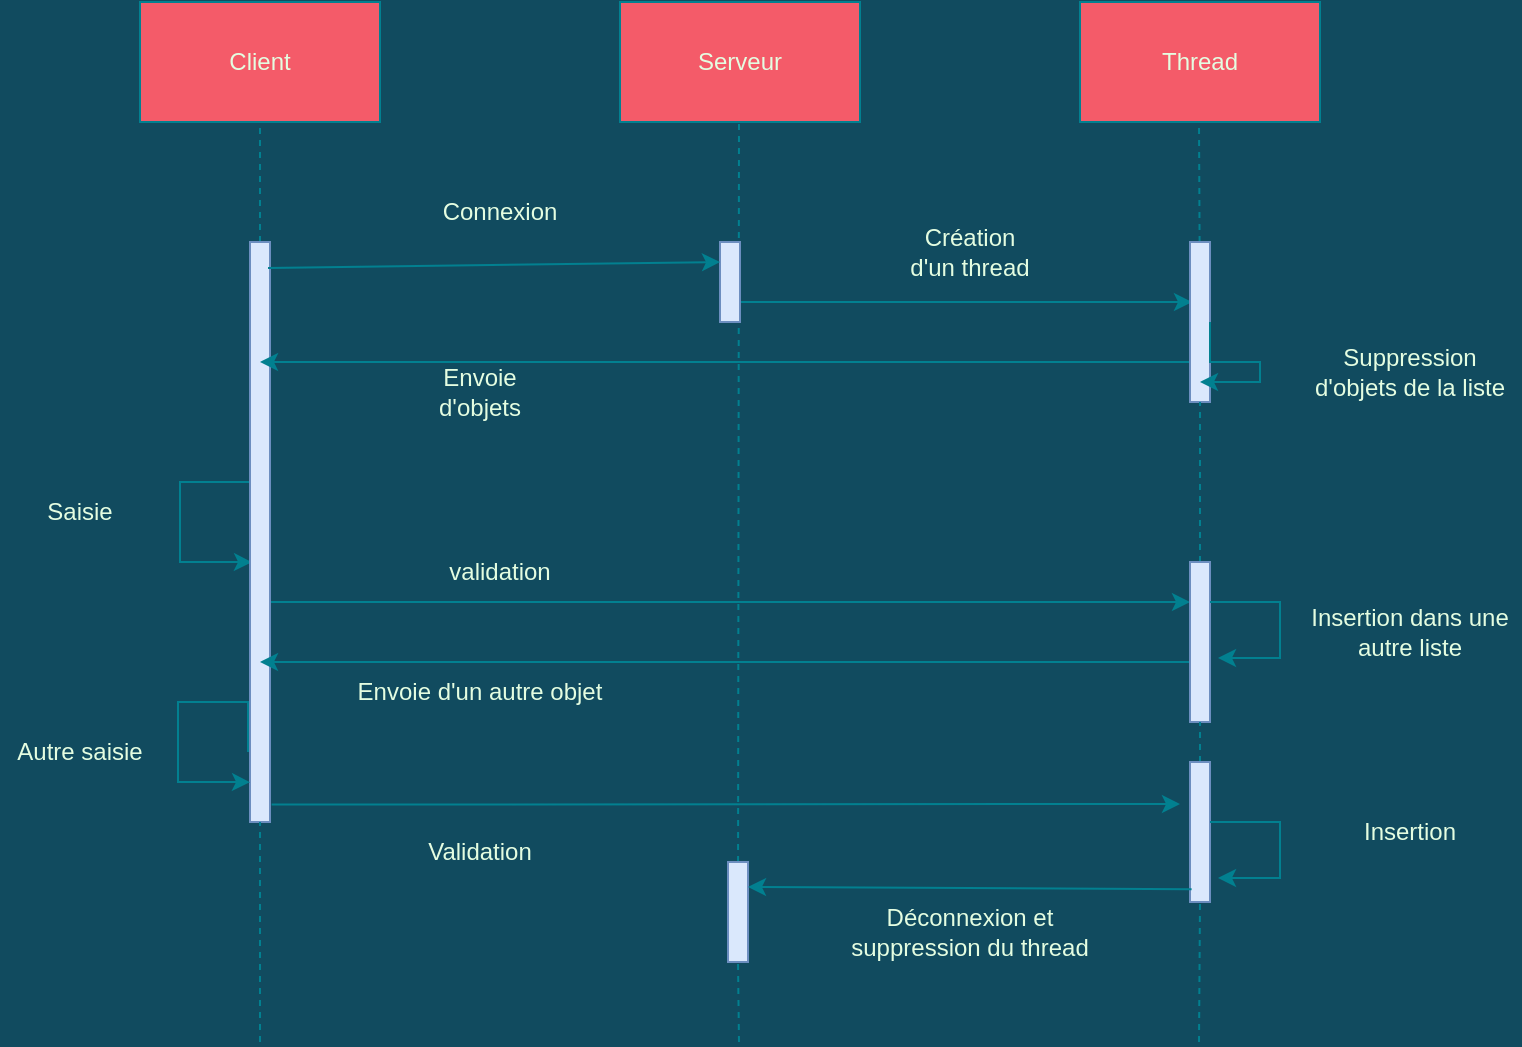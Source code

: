 <mxfile version="20.4.2"><diagram id="Y3-iPxIdO4Fws9W7ymhf" name="Page-1"><mxGraphModel dx="949" dy="658" grid="1" gridSize="10" guides="1" tooltips="1" connect="1" arrows="1" fold="1" page="1" pageScale="1" pageWidth="827" pageHeight="1169" background="#114B5F" math="0" shadow="0"><root><mxCell id="0"/><mxCell id="1" parent="0"/><mxCell id="qfKcD5JV3b96pBhKZ_a7-1" value="Client" style="rounded=0;whiteSpace=wrap;html=1;fillColor=#F45B69;strokeColor=#028090;fontColor=#E4FDE1;" vertex="1" parent="1"><mxGeometry x="110" y="40" width="120" height="60" as="geometry"/></mxCell><mxCell id="qfKcD5JV3b96pBhKZ_a7-2" value="Serveur" style="rounded=0;whiteSpace=wrap;html=1;fillColor=#F45B69;strokeColor=#028090;fontColor=#E4FDE1;" vertex="1" parent="1"><mxGeometry x="350" y="40" width="120" height="60" as="geometry"/></mxCell><mxCell id="qfKcD5JV3b96pBhKZ_a7-3" value="Thread" style="rounded=0;whiteSpace=wrap;html=1;fillColor=#F45B69;strokeColor=#028090;fontColor=#E4FDE1;" vertex="1" parent="1"><mxGeometry x="580" y="40" width="120" height="60" as="geometry"/></mxCell><mxCell id="qfKcD5JV3b96pBhKZ_a7-5" value="" style="endArrow=none;dashed=1;html=1;rounded=0;entryX=0.5;entryY=1;entryDx=0;entryDy=0;labelBackgroundColor=#114B5F;strokeColor=#028090;fontColor=#E4FDE1;startArrow=none;" edge="1" parent="1" source="qfKcD5JV3b96pBhKZ_a7-8" target="qfKcD5JV3b96pBhKZ_a7-1"><mxGeometry width="50" height="50" relative="1" as="geometry"><mxPoint x="170" y="560" as="sourcePoint"/><mxPoint x="380" y="370" as="targetPoint"/></mxGeometry></mxCell><mxCell id="qfKcD5JV3b96pBhKZ_a7-6" value="" style="endArrow=none;dashed=1;html=1;rounded=0;entryX=0.5;entryY=1;entryDx=0;entryDy=0;labelBackgroundColor=#114B5F;strokeColor=#028090;fontColor=#E4FDE1;startArrow=none;" edge="1" parent="1" source="qfKcD5JV3b96pBhKZ_a7-38"><mxGeometry width="50" height="50" relative="1" as="geometry"><mxPoint x="409.5" y="560" as="sourcePoint"/><mxPoint x="409.5" y="100" as="targetPoint"/></mxGeometry></mxCell><mxCell id="qfKcD5JV3b96pBhKZ_a7-7" value="" style="endArrow=none;dashed=1;html=1;rounded=0;entryX=0.5;entryY=1;entryDx=0;entryDy=0;labelBackgroundColor=#114B5F;strokeColor=#028090;fontColor=#E4FDE1;startArrow=none;" edge="1" parent="1" source="qfKcD5JV3b96pBhKZ_a7-14"><mxGeometry width="50" height="50" relative="1" as="geometry"><mxPoint x="639.5" y="560" as="sourcePoint"/><mxPoint x="639.5" y="100" as="targetPoint"/></mxGeometry></mxCell><mxCell id="qfKcD5JV3b96pBhKZ_a7-25" style="edgeStyle=orthogonalEdgeStyle;rounded=0;orthogonalLoop=1;jettySize=auto;html=1;exitX=1;exitY=0.75;exitDx=0;exitDy=0;strokeColor=#028090;fontColor=#E4FDE1;startSize=8;fillColor=#F45B69;entryX=0;entryY=0.25;entryDx=0;entryDy=0;" edge="1" parent="1" source="qfKcD5JV3b96pBhKZ_a7-8" target="qfKcD5JV3b96pBhKZ_a7-24"><mxGeometry relative="1" as="geometry"><mxPoint x="630" y="340" as="targetPoint"/><Array as="points"><mxPoint x="175" y="340"/></Array></mxGeometry></mxCell><mxCell id="qfKcD5JV3b96pBhKZ_a7-29" style="edgeStyle=orthogonalEdgeStyle;rounded=0;orthogonalLoop=1;jettySize=auto;html=1;exitX=0;exitY=0.5;exitDx=0;exitDy=0;strokeColor=#028090;fontColor=#E4FDE1;startSize=8;fillColor=#F45B69;entryX=0.1;entryY=0.552;entryDx=0;entryDy=0;entryPerimeter=0;" edge="1" parent="1" source="qfKcD5JV3b96pBhKZ_a7-8" target="qfKcD5JV3b96pBhKZ_a7-8"><mxGeometry relative="1" as="geometry"><mxPoint x="160" y="370" as="targetPoint"/><Array as="points"><mxPoint x="165" y="280"/><mxPoint x="130" y="280"/><mxPoint x="130" y="320"/><mxPoint x="160" y="320"/><mxPoint x="160" y="320"/></Array></mxGeometry></mxCell><mxCell id="qfKcD5JV3b96pBhKZ_a7-8" value="" style="rounded=0;whiteSpace=wrap;html=1;fillColor=#dae8fc;strokeColor=#6c8ebf;" vertex="1" parent="1"><mxGeometry x="165" y="160" width="10" height="290" as="geometry"/></mxCell><mxCell id="qfKcD5JV3b96pBhKZ_a7-9" value="" style="endArrow=none;dashed=1;html=1;rounded=0;entryX=0.5;entryY=1;entryDx=0;entryDy=0;labelBackgroundColor=#114B5F;strokeColor=#028090;fontColor=#E4FDE1;" edge="1" parent="1" target="qfKcD5JV3b96pBhKZ_a7-8"><mxGeometry width="50" height="50" relative="1" as="geometry"><mxPoint x="170" y="560" as="sourcePoint"/><mxPoint x="170" y="100" as="targetPoint"/></mxGeometry></mxCell><mxCell id="qfKcD5JV3b96pBhKZ_a7-16" style="edgeStyle=orthogonalEdgeStyle;rounded=0;orthogonalLoop=1;jettySize=auto;html=1;exitX=1;exitY=0.75;exitDx=0;exitDy=0;entryX=0.1;entryY=0.375;entryDx=0;entryDy=0;entryPerimeter=0;strokeColor=#028090;fontColor=#E4FDE1;startSize=8;fillColor=#F45B69;" edge="1" parent="1" source="qfKcD5JV3b96pBhKZ_a7-10" target="qfKcD5JV3b96pBhKZ_a7-14"><mxGeometry relative="1" as="geometry"/></mxCell><mxCell id="qfKcD5JV3b96pBhKZ_a7-10" value="" style="rounded=0;whiteSpace=wrap;html=1;fillColor=#dae8fc;strokeColor=#6c8ebf;" vertex="1" parent="1"><mxGeometry x="400" y="160" width="10" height="40" as="geometry"/></mxCell><mxCell id="qfKcD5JV3b96pBhKZ_a7-11" value="" style="endArrow=classic;html=1;rounded=0;strokeColor=#028090;fontColor=#E4FDE1;startSize=8;fillColor=#F45B69;entryX=0;entryY=0.25;entryDx=0;entryDy=0;exitX=0.9;exitY=0.045;exitDx=0;exitDy=0;exitPerimeter=0;" edge="1" parent="1" source="qfKcD5JV3b96pBhKZ_a7-8" target="qfKcD5JV3b96pBhKZ_a7-10"><mxGeometry width="50" height="50" relative="1" as="geometry"><mxPoint x="180" y="170" as="sourcePoint"/><mxPoint x="440" y="360" as="targetPoint"/></mxGeometry></mxCell><mxCell id="qfKcD5JV3b96pBhKZ_a7-12" value="Connexion" style="text;html=1;strokeColor=none;fillColor=none;align=center;verticalAlign=middle;whiteSpace=wrap;rounded=0;fontColor=#E4FDE1;" vertex="1" parent="1"><mxGeometry x="260" y="130" width="60" height="30" as="geometry"/></mxCell><mxCell id="qfKcD5JV3b96pBhKZ_a7-17" style="edgeStyle=orthogonalEdgeStyle;rounded=0;orthogonalLoop=1;jettySize=auto;html=1;exitX=0;exitY=0.75;exitDx=0;exitDy=0;strokeColor=#028090;fontColor=#E4FDE1;startSize=8;fillColor=#F45B69;" edge="1" parent="1" source="qfKcD5JV3b96pBhKZ_a7-14"><mxGeometry relative="1" as="geometry"><mxPoint x="170" y="220" as="targetPoint"/><Array as="points"><mxPoint x="560" y="220"/><mxPoint x="560" y="220"/></Array></mxGeometry></mxCell><mxCell id="qfKcD5JV3b96pBhKZ_a7-14" value="" style="rounded=0;whiteSpace=wrap;html=1;fillColor=#dae8fc;strokeColor=#6c8ebf;" vertex="1" parent="1"><mxGeometry x="635" y="160" width="10" height="80" as="geometry"/></mxCell><mxCell id="qfKcD5JV3b96pBhKZ_a7-15" value="" style="endArrow=none;dashed=1;html=1;rounded=0;entryX=0.5;entryY=1;entryDx=0;entryDy=0;labelBackgroundColor=#114B5F;strokeColor=#028090;fontColor=#E4FDE1;startArrow=none;" edge="1" parent="1" source="qfKcD5JV3b96pBhKZ_a7-24" target="qfKcD5JV3b96pBhKZ_a7-14"><mxGeometry width="50" height="50" relative="1" as="geometry"><mxPoint x="639.5" y="560" as="sourcePoint"/><mxPoint x="639.5" y="100" as="targetPoint"/></mxGeometry></mxCell><mxCell id="qfKcD5JV3b96pBhKZ_a7-19" style="edgeStyle=orthogonalEdgeStyle;rounded=0;orthogonalLoop=1;jettySize=auto;html=1;exitX=1;exitY=0.5;exitDx=0;exitDy=0;strokeColor=#028090;fontColor=#E4FDE1;startSize=8;fillColor=#F45B69;" edge="1" parent="1" source="qfKcD5JV3b96pBhKZ_a7-14"><mxGeometry relative="1" as="geometry"><mxPoint x="640" y="230" as="targetPoint"/><Array as="points"><mxPoint x="645" y="220"/><mxPoint x="670" y="220"/><mxPoint x="670" y="230"/></Array></mxGeometry></mxCell><mxCell id="qfKcD5JV3b96pBhKZ_a7-20" value="Envoie d'objets" style="text;html=1;strokeColor=none;fillColor=none;align=center;verticalAlign=middle;whiteSpace=wrap;rounded=0;fontColor=#E4FDE1;" vertex="1" parent="1"><mxGeometry x="250" y="220" width="60" height="30" as="geometry"/></mxCell><mxCell id="qfKcD5JV3b96pBhKZ_a7-21" value="Suppression d'objets de la liste" style="text;html=1;strokeColor=none;fillColor=none;align=center;verticalAlign=middle;whiteSpace=wrap;rounded=0;fontColor=#E4FDE1;" vertex="1" parent="1"><mxGeometry x="690" y="210" width="110" height="30" as="geometry"/></mxCell><mxCell id="qfKcD5JV3b96pBhKZ_a7-22" value="Création d'un thread" style="text;html=1;strokeColor=none;fillColor=none;align=center;verticalAlign=middle;whiteSpace=wrap;rounded=0;fontColor=#E4FDE1;" vertex="1" parent="1"><mxGeometry x="490" y="150" width="70" height="30" as="geometry"/></mxCell><mxCell id="qfKcD5JV3b96pBhKZ_a7-28" style="edgeStyle=orthogonalEdgeStyle;rounded=0;orthogonalLoop=1;jettySize=auto;html=1;exitX=0;exitY=0.75;exitDx=0;exitDy=0;strokeColor=#028090;fontColor=#E4FDE1;startSize=8;fillColor=#F45B69;" edge="1" parent="1" source="qfKcD5JV3b96pBhKZ_a7-24"><mxGeometry relative="1" as="geometry"><mxPoint x="170" y="370" as="targetPoint"/><Array as="points"><mxPoint x="635" y="370"/><mxPoint x="180" y="370"/></Array></mxGeometry></mxCell><mxCell id="qfKcD5JV3b96pBhKZ_a7-24" value="" style="rounded=0;whiteSpace=wrap;html=1;fillColor=#dae8fc;strokeColor=#6c8ebf;" vertex="1" parent="1"><mxGeometry x="635" y="320" width="10" height="80" as="geometry"/></mxCell><mxCell id="qfKcD5JV3b96pBhKZ_a7-26" value="" style="endArrow=none;dashed=1;html=1;rounded=0;entryX=0.5;entryY=1;entryDx=0;entryDy=0;labelBackgroundColor=#114B5F;strokeColor=#028090;fontColor=#E4FDE1;startArrow=none;" edge="1" parent="1" source="qfKcD5JV3b96pBhKZ_a7-33" target="qfKcD5JV3b96pBhKZ_a7-24"><mxGeometry width="50" height="50" relative="1" as="geometry"><mxPoint x="639.5" y="560" as="sourcePoint"/><mxPoint x="640" y="240" as="targetPoint"/></mxGeometry></mxCell><mxCell id="qfKcD5JV3b96pBhKZ_a7-27" style="edgeStyle=orthogonalEdgeStyle;rounded=0;orthogonalLoop=1;jettySize=auto;html=1;exitX=1;exitY=0.25;exitDx=0;exitDy=0;entryX=1.4;entryY=0.6;entryDx=0;entryDy=0;entryPerimeter=0;strokeColor=#028090;fontColor=#E4FDE1;startSize=8;fillColor=#F45B69;" edge="1" parent="1" source="qfKcD5JV3b96pBhKZ_a7-24" target="qfKcD5JV3b96pBhKZ_a7-24"><mxGeometry relative="1" as="geometry"><Array as="points"><mxPoint x="680" y="340"/><mxPoint x="680" y="368"/></Array></mxGeometry></mxCell><mxCell id="qfKcD5JV3b96pBhKZ_a7-32" style="edgeStyle=orthogonalEdgeStyle;rounded=0;orthogonalLoop=1;jettySize=auto;html=1;exitX=0;exitY=0.5;exitDx=0;exitDy=0;strokeColor=#028090;fontColor=#E4FDE1;startSize=8;fillColor=#F45B69;entryX=0.1;entryY=0.552;entryDx=0;entryDy=0;entryPerimeter=0;" edge="1" parent="1"><mxGeometry relative="1" as="geometry"><mxPoint x="165" y="430.08" as="targetPoint"/><mxPoint x="164" y="415" as="sourcePoint"/><Array as="points"><mxPoint x="164" y="390"/><mxPoint x="129" y="390"/><mxPoint x="129" y="430"/><mxPoint x="159" y="430"/><mxPoint x="159" y="430"/></Array></mxGeometry></mxCell><mxCell id="qfKcD5JV3b96pBhKZ_a7-33" value="" style="rounded=0;whiteSpace=wrap;html=1;fillColor=#dae8fc;strokeColor=#6c8ebf;" vertex="1" parent="1"><mxGeometry x="635" y="420" width="10" height="70" as="geometry"/></mxCell><mxCell id="qfKcD5JV3b96pBhKZ_a7-34" value="" style="endArrow=none;dashed=1;html=1;rounded=0;entryX=0.5;entryY=1;entryDx=0;entryDy=0;labelBackgroundColor=#114B5F;strokeColor=#028090;fontColor=#E4FDE1;" edge="1" parent="1" target="qfKcD5JV3b96pBhKZ_a7-33"><mxGeometry width="50" height="50" relative="1" as="geometry"><mxPoint x="639.5" y="560" as="sourcePoint"/><mxPoint x="640" y="400" as="targetPoint"/></mxGeometry></mxCell><mxCell id="qfKcD5JV3b96pBhKZ_a7-37" value="" style="endArrow=classic;html=1;rounded=0;strokeColor=#028090;fontColor=#E4FDE1;startSize=8;fillColor=#F45B69;exitX=1.08;exitY=0.97;exitDx=0;exitDy=0;exitPerimeter=0;" edge="1" parent="1" source="qfKcD5JV3b96pBhKZ_a7-8"><mxGeometry width="50" height="50" relative="1" as="geometry"><mxPoint x="300" y="390" as="sourcePoint"/><mxPoint x="630" y="441" as="targetPoint"/></mxGeometry></mxCell><mxCell id="qfKcD5JV3b96pBhKZ_a7-38" value="" style="rounded=0;whiteSpace=wrap;html=1;fillColor=#dae8fc;strokeColor=#6c8ebf;" vertex="1" parent="1"><mxGeometry x="404" y="470" width="10" height="50" as="geometry"/></mxCell><mxCell id="qfKcD5JV3b96pBhKZ_a7-39" value="" style="endArrow=none;dashed=1;html=1;rounded=0;entryX=0.5;entryY=1;entryDx=0;entryDy=0;labelBackgroundColor=#114B5F;strokeColor=#028090;fontColor=#E4FDE1;" edge="1" parent="1" target="qfKcD5JV3b96pBhKZ_a7-38"><mxGeometry width="50" height="50" relative="1" as="geometry"><mxPoint x="409.5" y="560" as="sourcePoint"/><mxPoint x="409.5" y="100" as="targetPoint"/></mxGeometry></mxCell><mxCell id="qfKcD5JV3b96pBhKZ_a7-40" value="" style="endArrow=classic;html=1;rounded=0;strokeColor=#028090;fontColor=#E4FDE1;startSize=8;fillColor=#F45B69;entryX=1;entryY=0.25;entryDx=0;entryDy=0;exitX=0.08;exitY=0.909;exitDx=0;exitDy=0;exitPerimeter=0;" edge="1" parent="1" source="qfKcD5JV3b96pBhKZ_a7-33" target="qfKcD5JV3b96pBhKZ_a7-38"><mxGeometry width="50" height="50" relative="1" as="geometry"><mxPoint x="630" y="483" as="sourcePoint"/><mxPoint x="350" y="370" as="targetPoint"/></mxGeometry></mxCell><mxCell id="qfKcD5JV3b96pBhKZ_a7-41" value="validation" style="text;html=1;strokeColor=none;fillColor=none;align=center;verticalAlign=middle;whiteSpace=wrap;rounded=0;fontColor=#E4FDE1;" vertex="1" parent="1"><mxGeometry x="220" y="310" width="140" height="30" as="geometry"/></mxCell><mxCell id="qfKcD5JV3b96pBhKZ_a7-42" value="Saisie" style="text;html=1;strokeColor=none;fillColor=none;align=center;verticalAlign=middle;whiteSpace=wrap;rounded=0;fontColor=#E4FDE1;" vertex="1" parent="1"><mxGeometry x="40" y="280" width="80" height="30" as="geometry"/></mxCell><mxCell id="qfKcD5JV3b96pBhKZ_a7-43" value="Autre saisie" style="text;html=1;strokeColor=none;fillColor=none;align=center;verticalAlign=middle;whiteSpace=wrap;rounded=0;fontColor=#E4FDE1;" vertex="1" parent="1"><mxGeometry x="40" y="400" width="80" height="30" as="geometry"/></mxCell><mxCell id="qfKcD5JV3b96pBhKZ_a7-44" value="Envoie d'un autre objet" style="text;html=1;strokeColor=none;fillColor=none;align=center;verticalAlign=middle;whiteSpace=wrap;rounded=0;fontColor=#E4FDE1;" vertex="1" parent="1"><mxGeometry x="210" y="370" width="140" height="30" as="geometry"/></mxCell><mxCell id="qfKcD5JV3b96pBhKZ_a7-45" value="Validation" style="text;html=1;strokeColor=none;fillColor=none;align=center;verticalAlign=middle;whiteSpace=wrap;rounded=0;fontColor=#E4FDE1;" vertex="1" parent="1"><mxGeometry x="210" y="450" width="140" height="30" as="geometry"/></mxCell><mxCell id="qfKcD5JV3b96pBhKZ_a7-47" value="Insertion dans une autre liste" style="text;html=1;strokeColor=none;fillColor=none;align=center;verticalAlign=middle;whiteSpace=wrap;rounded=0;fontColor=#E4FDE1;" vertex="1" parent="1"><mxGeometry x="690" y="340" width="110" height="30" as="geometry"/></mxCell><mxCell id="qfKcD5JV3b96pBhKZ_a7-48" style="edgeStyle=orthogonalEdgeStyle;rounded=0;orthogonalLoop=1;jettySize=auto;html=1;exitX=1;exitY=0.25;exitDx=0;exitDy=0;entryX=1.4;entryY=0.6;entryDx=0;entryDy=0;entryPerimeter=0;strokeColor=#028090;fontColor=#E4FDE1;startSize=8;fillColor=#F45B69;" edge="1" parent="1"><mxGeometry relative="1" as="geometry"><mxPoint x="645" y="450" as="sourcePoint"/><mxPoint x="649" y="478" as="targetPoint"/><Array as="points"><mxPoint x="680" y="450"/><mxPoint x="680" y="478"/></Array></mxGeometry></mxCell><mxCell id="qfKcD5JV3b96pBhKZ_a7-49" value="Insertion" style="text;html=1;strokeColor=none;fillColor=none;align=center;verticalAlign=middle;whiteSpace=wrap;rounded=0;fontColor=#E4FDE1;" vertex="1" parent="1"><mxGeometry x="690" y="440" width="110" height="30" as="geometry"/></mxCell><mxCell id="qfKcD5JV3b96pBhKZ_a7-50" value="Déconnexion et suppression du thread" style="text;html=1;strokeColor=none;fillColor=none;align=center;verticalAlign=middle;whiteSpace=wrap;rounded=0;fontColor=#E4FDE1;" vertex="1" parent="1"><mxGeometry x="455" y="490" width="140" height="30" as="geometry"/></mxCell></root></mxGraphModel></diagram></mxfile>